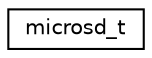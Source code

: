 digraph "Graphical Class Hierarchy"
{
  edge [fontname="Helvetica",fontsize="10",labelfontname="Helvetica",labelfontsize="10"];
  node [fontname="Helvetica",fontsize="10",shape=record];
  rankdir="LR";
  Node1 [label="microsd_t",height=0.2,width=0.4,color="black", fillcolor="white", style="filled",URL="$structmicrosd__t.html",tooltip="Struct with common file info. "];
}

